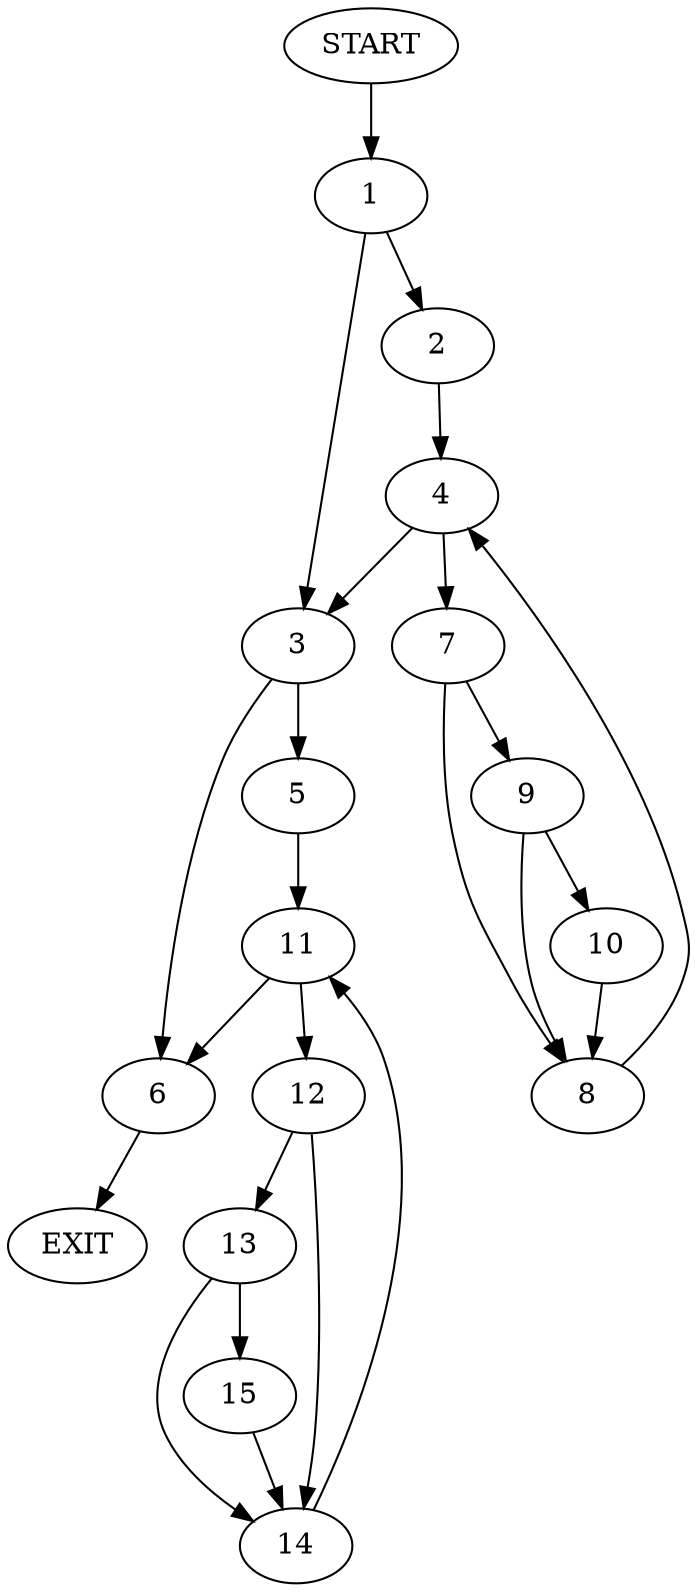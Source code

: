 digraph {
0 [label="START"]
16 [label="EXIT"]
0 -> 1
1 -> 2
1 -> 3
2 -> 4
3 -> 5
3 -> 6
4 -> 3
4 -> 7
7 -> 8
7 -> 9
8 -> 4
9 -> 10
9 -> 8
10 -> 8
6 -> 16
5 -> 11
11 -> 6
11 -> 12
12 -> 13
12 -> 14
14 -> 11
13 -> 15
13 -> 14
15 -> 14
}
